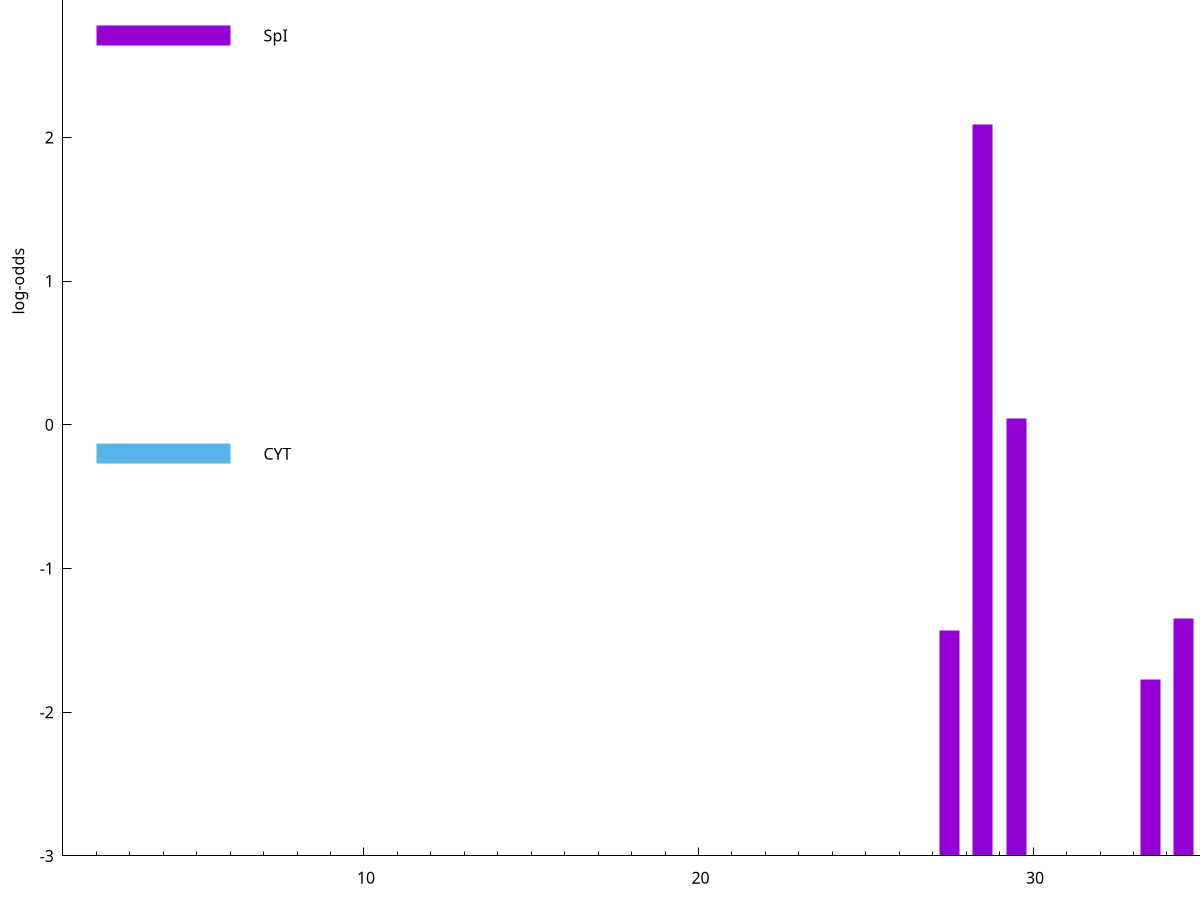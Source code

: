 set title "LipoP predictions for SRR4065668.gff"
set size 2., 1.4
set xrange [1:70] 
set mxtics 10
set yrange [-3:5]
set y2range [0:8]
set ylabel "log-odds"
set term postscript eps color solid "Helvetica" 30
set output "SRR4065668.gff17.eps"
set arrow from 2,4.26293 to 6,4.26293 nohead lt 4 lw 20
set label "TMH" at 7,4.26293
set arrow from 2,2.7096 to 6,2.7096 nohead lt 1 lw 20
set label "SpI" at 7,2.7096
set arrow from 2,-0.200913 to 6,-0.200913 nohead lt 3 lw 20
set label "CYT" at 7,-0.200913
set arrow from 2,4.26293 to 6,4.26293 nohead lt 4 lw 20
set label "TMH" at 7,4.26293
# NOTE: The scores below are the log-odds scores with the threshold
# NOTE: subtracted (a hack to make gnuplot make the histogram all
# NOTE: look nice).
plot "-" axes x1y2 title "" with impulses lt 1 lw 20
28.500000 5.088230
29.500000 3.041785
34.500000 1.654890
27.500000 1.565860
33.500000 1.226750
e
exit
